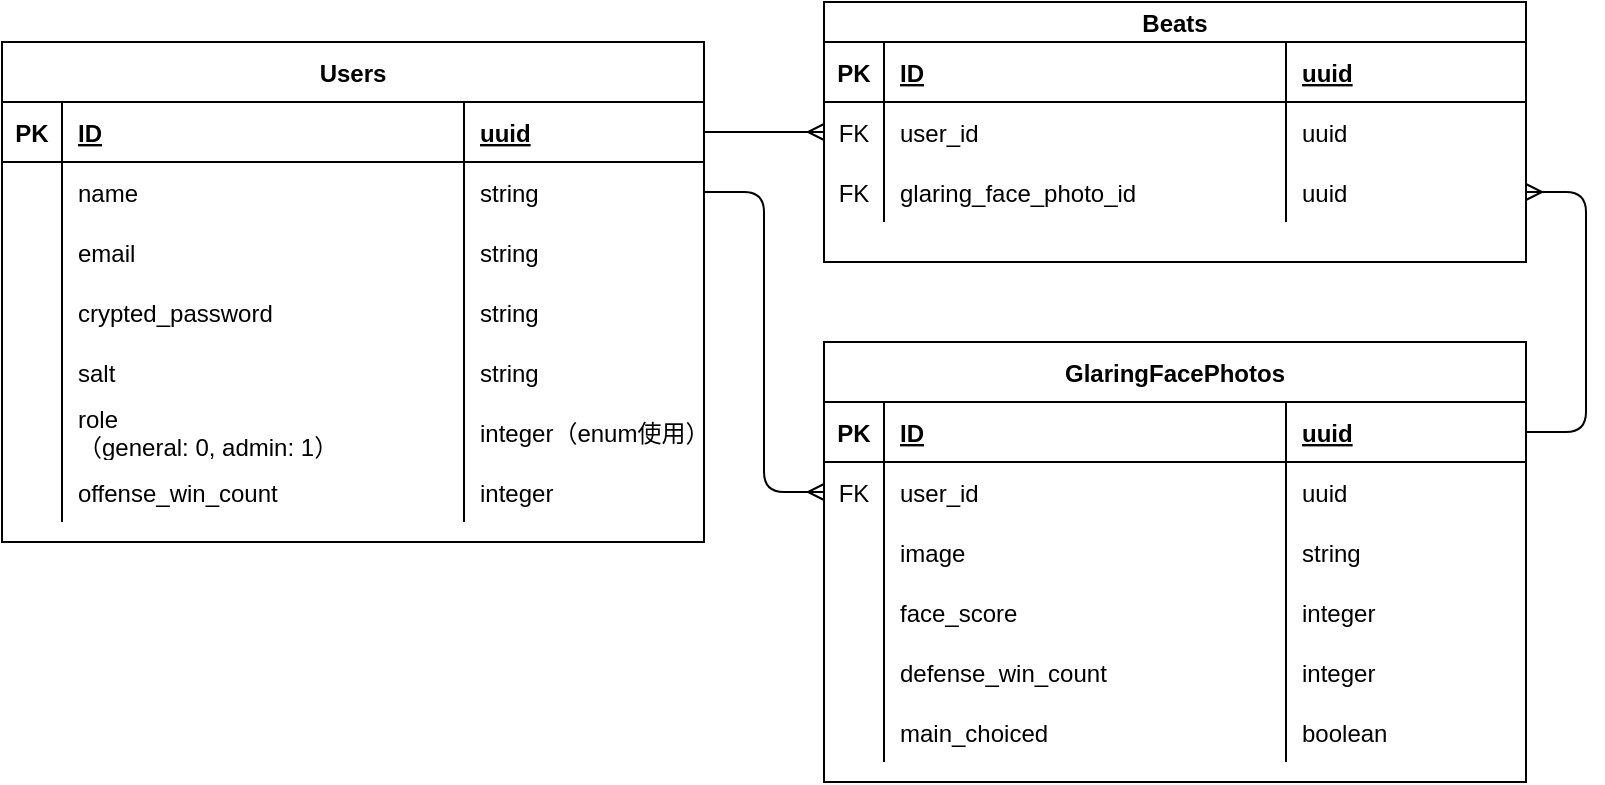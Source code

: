 <mxfile version="17.0.0" type="github" pages="2">
  <diagram id="f3z8LUxS0F5tv5ox8nNE" name="Page-1">
    <mxGraphModel dx="946" dy="589" grid="1" gridSize="10" guides="1" tooltips="1" connect="1" arrows="1" fold="1" page="1" pageScale="1" pageWidth="827" pageHeight="1169" math="0" shadow="0">
      <root>
        <mxCell id="0" />
        <mxCell id="1" parent="0" />
        <mxCell id="pnxO0p76b-OSnM60FBbu-100" value="Users" style="shape=table;startSize=30;container=1;collapsible=1;childLayout=tableLayout;fixedRows=1;rowLines=0;fontStyle=1;align=center;resizeLast=1;" vertex="1" parent="1">
          <mxGeometry x="20" y="100" width="351" height="250" as="geometry" />
        </mxCell>
        <mxCell id="pnxO0p76b-OSnM60FBbu-101" value="" style="shape=partialRectangle;collapsible=0;dropTarget=0;pointerEvents=0;fillColor=none;top=0;left=0;bottom=1;right=0;points=[[0,0.5],[1,0.5]];portConstraint=eastwest;" vertex="1" parent="pnxO0p76b-OSnM60FBbu-100">
          <mxGeometry y="30" width="351" height="30" as="geometry" />
        </mxCell>
        <mxCell id="pnxO0p76b-OSnM60FBbu-102" value="PK" style="shape=partialRectangle;connectable=0;fillColor=none;top=0;left=0;bottom=0;right=0;fontStyle=1;overflow=hidden;" vertex="1" parent="pnxO0p76b-OSnM60FBbu-101">
          <mxGeometry width="30" height="30" as="geometry">
            <mxRectangle width="30" height="30" as="alternateBounds" />
          </mxGeometry>
        </mxCell>
        <mxCell id="pnxO0p76b-OSnM60FBbu-103" value="ID" style="shape=partialRectangle;connectable=0;fillColor=none;top=0;left=0;bottom=0;right=0;align=left;spacingLeft=6;fontStyle=5;overflow=hidden;" vertex="1" parent="pnxO0p76b-OSnM60FBbu-101">
          <mxGeometry x="30" width="201.0" height="30" as="geometry">
            <mxRectangle width="201.0" height="30" as="alternateBounds" />
          </mxGeometry>
        </mxCell>
        <mxCell id="pnxO0p76b-OSnM60FBbu-104" value="uuid" style="shape=partialRectangle;connectable=0;fillColor=none;top=0;left=0;bottom=0;right=0;align=left;spacingLeft=6;fontStyle=5;overflow=hidden;" vertex="1" parent="pnxO0p76b-OSnM60FBbu-101">
          <mxGeometry x="231.0" width="120.0" height="30" as="geometry">
            <mxRectangle width="120.0" height="30" as="alternateBounds" />
          </mxGeometry>
        </mxCell>
        <mxCell id="pnxO0p76b-OSnM60FBbu-105" value="" style="shape=partialRectangle;collapsible=0;dropTarget=0;pointerEvents=0;fillColor=none;top=0;left=0;bottom=0;right=0;points=[[0,0.5],[1,0.5]];portConstraint=eastwest;" vertex="1" parent="pnxO0p76b-OSnM60FBbu-100">
          <mxGeometry y="60" width="351" height="30" as="geometry" />
        </mxCell>
        <mxCell id="pnxO0p76b-OSnM60FBbu-106" value="" style="shape=partialRectangle;connectable=0;fillColor=none;top=0;left=0;bottom=0;right=0;editable=1;overflow=hidden;" vertex="1" parent="pnxO0p76b-OSnM60FBbu-105">
          <mxGeometry width="30" height="30" as="geometry">
            <mxRectangle width="30" height="30" as="alternateBounds" />
          </mxGeometry>
        </mxCell>
        <mxCell id="pnxO0p76b-OSnM60FBbu-107" value="name" style="shape=partialRectangle;connectable=0;fillColor=none;top=0;left=0;bottom=0;right=0;align=left;spacingLeft=6;overflow=hidden;" vertex="1" parent="pnxO0p76b-OSnM60FBbu-105">
          <mxGeometry x="30" width="201.0" height="30" as="geometry">
            <mxRectangle width="201.0" height="30" as="alternateBounds" />
          </mxGeometry>
        </mxCell>
        <mxCell id="pnxO0p76b-OSnM60FBbu-108" value="string" style="shape=partialRectangle;connectable=0;fillColor=none;top=0;left=0;bottom=0;right=0;align=left;spacingLeft=6;overflow=hidden;" vertex="1" parent="pnxO0p76b-OSnM60FBbu-105">
          <mxGeometry x="231.0" width="120.0" height="30" as="geometry">
            <mxRectangle width="120.0" height="30" as="alternateBounds" />
          </mxGeometry>
        </mxCell>
        <mxCell id="pnxO0p76b-OSnM60FBbu-109" style="shape=partialRectangle;collapsible=0;dropTarget=0;pointerEvents=0;fillColor=none;top=0;left=0;bottom=0;right=0;points=[[0,0.5],[1,0.5]];portConstraint=eastwest;" vertex="1" parent="pnxO0p76b-OSnM60FBbu-100">
          <mxGeometry y="90" width="351" height="30" as="geometry" />
        </mxCell>
        <mxCell id="pnxO0p76b-OSnM60FBbu-110" style="shape=partialRectangle;connectable=0;fillColor=none;top=0;left=0;bottom=0;right=0;editable=1;overflow=hidden;" vertex="1" parent="pnxO0p76b-OSnM60FBbu-109">
          <mxGeometry width="30" height="30" as="geometry">
            <mxRectangle width="30" height="30" as="alternateBounds" />
          </mxGeometry>
        </mxCell>
        <mxCell id="pnxO0p76b-OSnM60FBbu-111" value="email" style="shape=partialRectangle;connectable=0;fillColor=none;top=0;left=0;bottom=0;right=0;align=left;spacingLeft=6;overflow=hidden;" vertex="1" parent="pnxO0p76b-OSnM60FBbu-109">
          <mxGeometry x="30" width="201.0" height="30" as="geometry">
            <mxRectangle width="201.0" height="30" as="alternateBounds" />
          </mxGeometry>
        </mxCell>
        <mxCell id="pnxO0p76b-OSnM60FBbu-112" value="string" style="shape=partialRectangle;connectable=0;fillColor=none;top=0;left=0;bottom=0;right=0;align=left;spacingLeft=6;overflow=hidden;" vertex="1" parent="pnxO0p76b-OSnM60FBbu-109">
          <mxGeometry x="231.0" width="120.0" height="30" as="geometry">
            <mxRectangle width="120.0" height="30" as="alternateBounds" />
          </mxGeometry>
        </mxCell>
        <mxCell id="pnxO0p76b-OSnM60FBbu-113" style="shape=partialRectangle;collapsible=0;dropTarget=0;pointerEvents=0;fillColor=none;top=0;left=0;bottom=0;right=0;points=[[0,0.5],[1,0.5]];portConstraint=eastwest;" vertex="1" parent="pnxO0p76b-OSnM60FBbu-100">
          <mxGeometry y="120" width="351" height="30" as="geometry" />
        </mxCell>
        <mxCell id="pnxO0p76b-OSnM60FBbu-114" style="shape=partialRectangle;connectable=0;fillColor=none;top=0;left=0;bottom=0;right=0;editable=1;overflow=hidden;" vertex="1" parent="pnxO0p76b-OSnM60FBbu-113">
          <mxGeometry width="30" height="30" as="geometry">
            <mxRectangle width="30" height="30" as="alternateBounds" />
          </mxGeometry>
        </mxCell>
        <mxCell id="pnxO0p76b-OSnM60FBbu-115" value="crypted_password" style="shape=partialRectangle;connectable=0;fillColor=none;top=0;left=0;bottom=0;right=0;align=left;spacingLeft=6;overflow=hidden;" vertex="1" parent="pnxO0p76b-OSnM60FBbu-113">
          <mxGeometry x="30" width="201.0" height="30" as="geometry">
            <mxRectangle width="201.0" height="30" as="alternateBounds" />
          </mxGeometry>
        </mxCell>
        <mxCell id="pnxO0p76b-OSnM60FBbu-116" value="string" style="shape=partialRectangle;connectable=0;fillColor=none;top=0;left=0;bottom=0;right=0;align=left;spacingLeft=6;overflow=hidden;" vertex="1" parent="pnxO0p76b-OSnM60FBbu-113">
          <mxGeometry x="231.0" width="120.0" height="30" as="geometry">
            <mxRectangle width="120.0" height="30" as="alternateBounds" />
          </mxGeometry>
        </mxCell>
        <mxCell id="pnxO0p76b-OSnM60FBbu-117" style="shape=partialRectangle;collapsible=0;dropTarget=0;pointerEvents=0;fillColor=none;top=0;left=0;bottom=0;right=0;points=[[0,0.5],[1,0.5]];portConstraint=eastwest;" vertex="1" parent="pnxO0p76b-OSnM60FBbu-100">
          <mxGeometry y="150" width="351" height="30" as="geometry" />
        </mxCell>
        <mxCell id="pnxO0p76b-OSnM60FBbu-118" style="shape=partialRectangle;connectable=0;fillColor=none;top=0;left=0;bottom=0;right=0;editable=1;overflow=hidden;" vertex="1" parent="pnxO0p76b-OSnM60FBbu-117">
          <mxGeometry width="30" height="30" as="geometry">
            <mxRectangle width="30" height="30" as="alternateBounds" />
          </mxGeometry>
        </mxCell>
        <mxCell id="pnxO0p76b-OSnM60FBbu-119" value="salt" style="shape=partialRectangle;connectable=0;fillColor=none;top=0;left=0;bottom=0;right=0;align=left;spacingLeft=6;overflow=hidden;" vertex="1" parent="pnxO0p76b-OSnM60FBbu-117">
          <mxGeometry x="30" width="201.0" height="30" as="geometry">
            <mxRectangle width="201.0" height="30" as="alternateBounds" />
          </mxGeometry>
        </mxCell>
        <mxCell id="pnxO0p76b-OSnM60FBbu-120" value="string" style="shape=partialRectangle;connectable=0;fillColor=none;top=0;left=0;bottom=0;right=0;align=left;spacingLeft=6;overflow=hidden;" vertex="1" parent="pnxO0p76b-OSnM60FBbu-117">
          <mxGeometry x="231.0" width="120.0" height="30" as="geometry">
            <mxRectangle width="120.0" height="30" as="alternateBounds" />
          </mxGeometry>
        </mxCell>
        <mxCell id="pnxO0p76b-OSnM60FBbu-137" style="shape=partialRectangle;collapsible=0;dropTarget=0;pointerEvents=0;fillColor=none;top=0;left=0;bottom=0;right=0;points=[[0,0.5],[1,0.5]];portConstraint=eastwest;" vertex="1" parent="pnxO0p76b-OSnM60FBbu-100">
          <mxGeometry y="180" width="351" height="30" as="geometry" />
        </mxCell>
        <mxCell id="pnxO0p76b-OSnM60FBbu-138" style="shape=partialRectangle;connectable=0;fillColor=none;top=0;left=0;bottom=0;right=0;editable=1;overflow=hidden;" vertex="1" parent="pnxO0p76b-OSnM60FBbu-137">
          <mxGeometry width="30" height="30" as="geometry">
            <mxRectangle width="30" height="30" as="alternateBounds" />
          </mxGeometry>
        </mxCell>
        <mxCell id="pnxO0p76b-OSnM60FBbu-139" value="role&#xa;（general: 0, admin: 1）" style="shape=partialRectangle;connectable=0;fillColor=none;top=0;left=0;bottom=0;right=0;align=left;spacingLeft=6;overflow=hidden;" vertex="1" parent="pnxO0p76b-OSnM60FBbu-137">
          <mxGeometry x="30" width="201.0" height="30" as="geometry">
            <mxRectangle width="201.0" height="30" as="alternateBounds" />
          </mxGeometry>
        </mxCell>
        <mxCell id="pnxO0p76b-OSnM60FBbu-140" value="integer（enum使用）" style="shape=partialRectangle;connectable=0;fillColor=none;top=0;left=0;bottom=0;right=0;align=left;spacingLeft=6;overflow=hidden;" vertex="1" parent="pnxO0p76b-OSnM60FBbu-137">
          <mxGeometry x="231.0" width="120.0" height="30" as="geometry">
            <mxRectangle width="120.0" height="30" as="alternateBounds" />
          </mxGeometry>
        </mxCell>
        <mxCell id="pnxO0p76b-OSnM60FBbu-206" style="shape=partialRectangle;collapsible=0;dropTarget=0;pointerEvents=0;fillColor=none;top=0;left=0;bottom=0;right=0;points=[[0,0.5],[1,0.5]];portConstraint=eastwest;" vertex="1" parent="pnxO0p76b-OSnM60FBbu-100">
          <mxGeometry y="210" width="351" height="30" as="geometry" />
        </mxCell>
        <mxCell id="pnxO0p76b-OSnM60FBbu-207" style="shape=partialRectangle;connectable=0;fillColor=none;top=0;left=0;bottom=0;right=0;editable=1;overflow=hidden;" vertex="1" parent="pnxO0p76b-OSnM60FBbu-206">
          <mxGeometry width="30" height="30" as="geometry">
            <mxRectangle width="30" height="30" as="alternateBounds" />
          </mxGeometry>
        </mxCell>
        <mxCell id="pnxO0p76b-OSnM60FBbu-208" value="offense_win_count" style="shape=partialRectangle;connectable=0;fillColor=none;top=0;left=0;bottom=0;right=0;align=left;spacingLeft=6;overflow=hidden;" vertex="1" parent="pnxO0p76b-OSnM60FBbu-206">
          <mxGeometry x="30" width="201.0" height="30" as="geometry">
            <mxRectangle width="201.0" height="30" as="alternateBounds" />
          </mxGeometry>
        </mxCell>
        <mxCell id="pnxO0p76b-OSnM60FBbu-209" value="integer" style="shape=partialRectangle;connectable=0;fillColor=none;top=0;left=0;bottom=0;right=0;align=left;spacingLeft=6;overflow=hidden;" vertex="1" parent="pnxO0p76b-OSnM60FBbu-206">
          <mxGeometry x="231.0" width="120.0" height="30" as="geometry">
            <mxRectangle width="120.0" height="30" as="alternateBounds" />
          </mxGeometry>
        </mxCell>
        <mxCell id="pnxO0p76b-OSnM60FBbu-153" value="GlaringFacePhotos" style="shape=table;startSize=30;container=1;collapsible=1;childLayout=tableLayout;fixedRows=1;rowLines=0;fontStyle=1;align=center;resizeLast=1;" vertex="1" parent="1">
          <mxGeometry x="431" y="250" width="351" height="220" as="geometry" />
        </mxCell>
        <mxCell id="pnxO0p76b-OSnM60FBbu-154" value="" style="shape=partialRectangle;collapsible=0;dropTarget=0;pointerEvents=0;fillColor=none;top=0;left=0;bottom=1;right=0;points=[[0,0.5],[1,0.5]];portConstraint=eastwest;" vertex="1" parent="pnxO0p76b-OSnM60FBbu-153">
          <mxGeometry y="30" width="351" height="30" as="geometry" />
        </mxCell>
        <mxCell id="pnxO0p76b-OSnM60FBbu-155" value="PK" style="shape=partialRectangle;connectable=0;fillColor=none;top=0;left=0;bottom=0;right=0;fontStyle=1;overflow=hidden;" vertex="1" parent="pnxO0p76b-OSnM60FBbu-154">
          <mxGeometry width="30" height="30" as="geometry">
            <mxRectangle width="30" height="30" as="alternateBounds" />
          </mxGeometry>
        </mxCell>
        <mxCell id="pnxO0p76b-OSnM60FBbu-156" value="ID" style="shape=partialRectangle;connectable=0;fillColor=none;top=0;left=0;bottom=0;right=0;align=left;spacingLeft=6;fontStyle=5;overflow=hidden;" vertex="1" parent="pnxO0p76b-OSnM60FBbu-154">
          <mxGeometry x="30" width="201" height="30" as="geometry">
            <mxRectangle width="201" height="30" as="alternateBounds" />
          </mxGeometry>
        </mxCell>
        <mxCell id="pnxO0p76b-OSnM60FBbu-157" value="uuid" style="shape=partialRectangle;connectable=0;fillColor=none;top=0;left=0;bottom=0;right=0;align=left;spacingLeft=6;fontStyle=5;overflow=hidden;" vertex="1" parent="pnxO0p76b-OSnM60FBbu-154">
          <mxGeometry x="231" width="120" height="30" as="geometry">
            <mxRectangle width="120" height="30" as="alternateBounds" />
          </mxGeometry>
        </mxCell>
        <mxCell id="pnxO0p76b-OSnM60FBbu-158" style="shape=partialRectangle;collapsible=0;dropTarget=0;pointerEvents=0;fillColor=none;top=0;left=0;bottom=0;right=0;points=[[0,0.5],[1,0.5]];portConstraint=eastwest;" vertex="1" parent="pnxO0p76b-OSnM60FBbu-153">
          <mxGeometry y="60" width="351" height="30" as="geometry" />
        </mxCell>
        <mxCell id="pnxO0p76b-OSnM60FBbu-159" value="FK" style="shape=partialRectangle;connectable=0;fillColor=none;top=0;left=0;bottom=0;right=0;editable=1;overflow=hidden;" vertex="1" parent="pnxO0p76b-OSnM60FBbu-158">
          <mxGeometry width="30" height="30" as="geometry">
            <mxRectangle width="30" height="30" as="alternateBounds" />
          </mxGeometry>
        </mxCell>
        <mxCell id="pnxO0p76b-OSnM60FBbu-160" value="user_id" style="shape=partialRectangle;connectable=0;fillColor=none;top=0;left=0;bottom=0;right=0;align=left;spacingLeft=6;overflow=hidden;" vertex="1" parent="pnxO0p76b-OSnM60FBbu-158">
          <mxGeometry x="30" width="201" height="30" as="geometry">
            <mxRectangle width="201" height="30" as="alternateBounds" />
          </mxGeometry>
        </mxCell>
        <mxCell id="pnxO0p76b-OSnM60FBbu-161" value="uuid" style="shape=partialRectangle;connectable=0;fillColor=none;top=0;left=0;bottom=0;right=0;align=left;spacingLeft=6;overflow=hidden;" vertex="1" parent="pnxO0p76b-OSnM60FBbu-158">
          <mxGeometry x="231" width="120" height="30" as="geometry">
            <mxRectangle width="120" height="30" as="alternateBounds" />
          </mxGeometry>
        </mxCell>
        <mxCell id="pnxO0p76b-OSnM60FBbu-162" value="" style="shape=partialRectangle;collapsible=0;dropTarget=0;pointerEvents=0;fillColor=none;top=0;left=0;bottom=0;right=0;points=[[0,0.5],[1,0.5]];portConstraint=eastwest;" vertex="1" parent="pnxO0p76b-OSnM60FBbu-153">
          <mxGeometry y="90" width="351" height="30" as="geometry" />
        </mxCell>
        <mxCell id="pnxO0p76b-OSnM60FBbu-163" value="" style="shape=partialRectangle;connectable=0;fillColor=none;top=0;left=0;bottom=0;right=0;editable=1;overflow=hidden;" vertex="1" parent="pnxO0p76b-OSnM60FBbu-162">
          <mxGeometry width="30" height="30" as="geometry">
            <mxRectangle width="30" height="30" as="alternateBounds" />
          </mxGeometry>
        </mxCell>
        <mxCell id="pnxO0p76b-OSnM60FBbu-164" value="image" style="shape=partialRectangle;connectable=0;fillColor=none;top=0;left=0;bottom=0;right=0;align=left;spacingLeft=6;overflow=hidden;" vertex="1" parent="pnxO0p76b-OSnM60FBbu-162">
          <mxGeometry x="30" width="201" height="30" as="geometry">
            <mxRectangle width="201" height="30" as="alternateBounds" />
          </mxGeometry>
        </mxCell>
        <mxCell id="pnxO0p76b-OSnM60FBbu-165" value="string" style="shape=partialRectangle;connectable=0;fillColor=none;top=0;left=0;bottom=0;right=0;align=left;spacingLeft=6;overflow=hidden;" vertex="1" parent="pnxO0p76b-OSnM60FBbu-162">
          <mxGeometry x="231" width="120" height="30" as="geometry">
            <mxRectangle width="120" height="30" as="alternateBounds" />
          </mxGeometry>
        </mxCell>
        <mxCell id="pnxO0p76b-OSnM60FBbu-170" value="" style="shape=partialRectangle;collapsible=0;dropTarget=0;pointerEvents=0;fillColor=none;top=0;left=0;bottom=0;right=0;points=[[0,0.5],[1,0.5]];portConstraint=eastwest;" vertex="1" parent="pnxO0p76b-OSnM60FBbu-153">
          <mxGeometry y="120" width="351" height="30" as="geometry" />
        </mxCell>
        <mxCell id="pnxO0p76b-OSnM60FBbu-171" value="" style="shape=partialRectangle;connectable=0;fillColor=none;top=0;left=0;bottom=0;right=0;editable=1;overflow=hidden;" vertex="1" parent="pnxO0p76b-OSnM60FBbu-170">
          <mxGeometry width="30" height="30" as="geometry">
            <mxRectangle width="30" height="30" as="alternateBounds" />
          </mxGeometry>
        </mxCell>
        <mxCell id="pnxO0p76b-OSnM60FBbu-172" value="face_score" style="shape=partialRectangle;connectable=0;fillColor=none;top=0;left=0;bottom=0;right=0;align=left;spacingLeft=6;overflow=hidden;" vertex="1" parent="pnxO0p76b-OSnM60FBbu-170">
          <mxGeometry x="30" width="201" height="30" as="geometry">
            <mxRectangle width="201" height="30" as="alternateBounds" />
          </mxGeometry>
        </mxCell>
        <mxCell id="pnxO0p76b-OSnM60FBbu-173" value="integer" style="shape=partialRectangle;connectable=0;fillColor=none;top=0;left=0;bottom=0;right=0;align=left;spacingLeft=6;overflow=hidden;" vertex="1" parent="pnxO0p76b-OSnM60FBbu-170">
          <mxGeometry x="231" width="120" height="30" as="geometry">
            <mxRectangle width="120" height="30" as="alternateBounds" />
          </mxGeometry>
        </mxCell>
        <mxCell id="pnxO0p76b-OSnM60FBbu-182" style="shape=partialRectangle;collapsible=0;dropTarget=0;pointerEvents=0;fillColor=none;top=0;left=0;bottom=0;right=0;points=[[0,0.5],[1,0.5]];portConstraint=eastwest;" vertex="1" parent="pnxO0p76b-OSnM60FBbu-153">
          <mxGeometry y="150" width="351" height="30" as="geometry" />
        </mxCell>
        <mxCell id="pnxO0p76b-OSnM60FBbu-183" style="shape=partialRectangle;connectable=0;fillColor=none;top=0;left=0;bottom=0;right=0;editable=1;overflow=hidden;" vertex="1" parent="pnxO0p76b-OSnM60FBbu-182">
          <mxGeometry width="30" height="30" as="geometry">
            <mxRectangle width="30" height="30" as="alternateBounds" />
          </mxGeometry>
        </mxCell>
        <mxCell id="pnxO0p76b-OSnM60FBbu-184" value="defense_win_count" style="shape=partialRectangle;connectable=0;fillColor=none;top=0;left=0;bottom=0;right=0;align=left;spacingLeft=6;overflow=hidden;" vertex="1" parent="pnxO0p76b-OSnM60FBbu-182">
          <mxGeometry x="30" width="201" height="30" as="geometry">
            <mxRectangle width="201" height="30" as="alternateBounds" />
          </mxGeometry>
        </mxCell>
        <mxCell id="pnxO0p76b-OSnM60FBbu-185" value="integer" style="shape=partialRectangle;connectable=0;fillColor=none;top=0;left=0;bottom=0;right=0;align=left;spacingLeft=6;overflow=hidden;" vertex="1" parent="pnxO0p76b-OSnM60FBbu-182">
          <mxGeometry x="231" width="120" height="30" as="geometry">
            <mxRectangle width="120" height="30" as="alternateBounds" />
          </mxGeometry>
        </mxCell>
        <mxCell id="pnxO0p76b-OSnM60FBbu-202" style="shape=partialRectangle;collapsible=0;dropTarget=0;pointerEvents=0;fillColor=none;top=0;left=0;bottom=0;right=0;points=[[0,0.5],[1,0.5]];portConstraint=eastwest;" vertex="1" parent="pnxO0p76b-OSnM60FBbu-153">
          <mxGeometry y="180" width="351" height="30" as="geometry" />
        </mxCell>
        <mxCell id="pnxO0p76b-OSnM60FBbu-203" style="shape=partialRectangle;connectable=0;fillColor=none;top=0;left=0;bottom=0;right=0;editable=1;overflow=hidden;" vertex="1" parent="pnxO0p76b-OSnM60FBbu-202">
          <mxGeometry width="30" height="30" as="geometry">
            <mxRectangle width="30" height="30" as="alternateBounds" />
          </mxGeometry>
        </mxCell>
        <mxCell id="pnxO0p76b-OSnM60FBbu-204" value="main_choiced" style="shape=partialRectangle;connectable=0;fillColor=none;top=0;left=0;bottom=0;right=0;align=left;spacingLeft=6;overflow=hidden;" vertex="1" parent="pnxO0p76b-OSnM60FBbu-202">
          <mxGeometry x="30" width="201" height="30" as="geometry">
            <mxRectangle width="201" height="30" as="alternateBounds" />
          </mxGeometry>
        </mxCell>
        <mxCell id="pnxO0p76b-OSnM60FBbu-205" value="boolean" style="shape=partialRectangle;connectable=0;fillColor=none;top=0;left=0;bottom=0;right=0;align=left;spacingLeft=6;overflow=hidden;" vertex="1" parent="pnxO0p76b-OSnM60FBbu-202">
          <mxGeometry x="231" width="120" height="30" as="geometry">
            <mxRectangle width="120" height="30" as="alternateBounds" />
          </mxGeometry>
        </mxCell>
        <mxCell id="pnxO0p76b-OSnM60FBbu-186" value="Beats" style="shape=table;startSize=20;container=1;collapsible=1;childLayout=tableLayout;fixedRows=1;rowLines=0;fontStyle=1;align=center;resizeLast=1;" vertex="1" parent="1">
          <mxGeometry x="431" y="80" width="351" height="130" as="geometry" />
        </mxCell>
        <mxCell id="pnxO0p76b-OSnM60FBbu-187" value="" style="shape=partialRectangle;collapsible=0;dropTarget=0;pointerEvents=0;fillColor=none;top=0;left=0;bottom=1;right=0;points=[[0,0.5],[1,0.5]];portConstraint=eastwest;" vertex="1" parent="pnxO0p76b-OSnM60FBbu-186">
          <mxGeometry y="20" width="351" height="30" as="geometry" />
        </mxCell>
        <mxCell id="pnxO0p76b-OSnM60FBbu-188" value="PK" style="shape=partialRectangle;connectable=0;fillColor=none;top=0;left=0;bottom=0;right=0;fontStyle=1;overflow=hidden;" vertex="1" parent="pnxO0p76b-OSnM60FBbu-187">
          <mxGeometry width="30" height="30" as="geometry">
            <mxRectangle width="30" height="30" as="alternateBounds" />
          </mxGeometry>
        </mxCell>
        <mxCell id="pnxO0p76b-OSnM60FBbu-189" value="ID" style="shape=partialRectangle;connectable=0;fillColor=none;top=0;left=0;bottom=0;right=0;align=left;spacingLeft=6;fontStyle=5;overflow=hidden;" vertex="1" parent="pnxO0p76b-OSnM60FBbu-187">
          <mxGeometry x="30" width="201" height="30" as="geometry">
            <mxRectangle width="201" height="30" as="alternateBounds" />
          </mxGeometry>
        </mxCell>
        <mxCell id="pnxO0p76b-OSnM60FBbu-190" value="uuid" style="shape=partialRectangle;connectable=0;fillColor=none;top=0;left=0;bottom=0;right=0;align=left;spacingLeft=6;fontStyle=5;overflow=hidden;" vertex="1" parent="pnxO0p76b-OSnM60FBbu-187">
          <mxGeometry x="231" width="120" height="30" as="geometry">
            <mxRectangle width="120" height="30" as="alternateBounds" />
          </mxGeometry>
        </mxCell>
        <mxCell id="pnxO0p76b-OSnM60FBbu-191" value="" style="shape=partialRectangle;collapsible=0;dropTarget=0;pointerEvents=0;fillColor=none;top=0;left=0;bottom=0;right=0;points=[[0,0.5],[1,0.5]];portConstraint=eastwest;" vertex="1" parent="pnxO0p76b-OSnM60FBbu-186">
          <mxGeometry y="50" width="351" height="30" as="geometry" />
        </mxCell>
        <mxCell id="pnxO0p76b-OSnM60FBbu-192" value="FK" style="shape=partialRectangle;connectable=0;fillColor=none;top=0;left=0;bottom=0;right=0;editable=1;overflow=hidden;" vertex="1" parent="pnxO0p76b-OSnM60FBbu-191">
          <mxGeometry width="30" height="30" as="geometry">
            <mxRectangle width="30" height="30" as="alternateBounds" />
          </mxGeometry>
        </mxCell>
        <mxCell id="pnxO0p76b-OSnM60FBbu-193" value="user_id" style="shape=partialRectangle;connectable=0;fillColor=none;top=0;left=0;bottom=0;right=0;align=left;spacingLeft=6;overflow=hidden;" vertex="1" parent="pnxO0p76b-OSnM60FBbu-191">
          <mxGeometry x="30" width="201" height="30" as="geometry">
            <mxRectangle width="201" height="30" as="alternateBounds" />
          </mxGeometry>
        </mxCell>
        <mxCell id="pnxO0p76b-OSnM60FBbu-194" value="uuid" style="shape=partialRectangle;connectable=0;fillColor=none;top=0;left=0;bottom=0;right=0;align=left;spacingLeft=6;overflow=hidden;" vertex="1" parent="pnxO0p76b-OSnM60FBbu-191">
          <mxGeometry x="231" width="120" height="30" as="geometry">
            <mxRectangle width="120" height="30" as="alternateBounds" />
          </mxGeometry>
        </mxCell>
        <mxCell id="pnxO0p76b-OSnM60FBbu-195" value="" style="shape=partialRectangle;collapsible=0;dropTarget=0;pointerEvents=0;fillColor=none;top=0;left=0;bottom=0;right=0;points=[[0,0.5],[1,0.5]];portConstraint=eastwest;" vertex="1" parent="pnxO0p76b-OSnM60FBbu-186">
          <mxGeometry y="80" width="351" height="30" as="geometry" />
        </mxCell>
        <mxCell id="pnxO0p76b-OSnM60FBbu-196" value="FK" style="shape=partialRectangle;connectable=0;fillColor=none;top=0;left=0;bottom=0;right=0;editable=1;overflow=hidden;" vertex="1" parent="pnxO0p76b-OSnM60FBbu-195">
          <mxGeometry width="30" height="30" as="geometry">
            <mxRectangle width="30" height="30" as="alternateBounds" />
          </mxGeometry>
        </mxCell>
        <mxCell id="pnxO0p76b-OSnM60FBbu-197" value="glaring_face_photo_id" style="shape=partialRectangle;connectable=0;fillColor=none;top=0;left=0;bottom=0;right=0;align=left;spacingLeft=6;overflow=hidden;" vertex="1" parent="pnxO0p76b-OSnM60FBbu-195">
          <mxGeometry x="30" width="201" height="30" as="geometry">
            <mxRectangle width="201" height="30" as="alternateBounds" />
          </mxGeometry>
        </mxCell>
        <mxCell id="pnxO0p76b-OSnM60FBbu-198" value="uuid" style="shape=partialRectangle;connectable=0;fillColor=none;top=0;left=0;bottom=0;right=0;align=left;spacingLeft=6;overflow=hidden;" vertex="1" parent="pnxO0p76b-OSnM60FBbu-195">
          <mxGeometry x="231" width="120" height="30" as="geometry">
            <mxRectangle width="120" height="30" as="alternateBounds" />
          </mxGeometry>
        </mxCell>
        <mxCell id="pnxO0p76b-OSnM60FBbu-199" value="" style="edgeStyle=entityRelationEdgeStyle;fontSize=12;html=1;endArrow=ERmany;exitX=1;exitY=0.5;exitDx=0;exitDy=0;entryX=0;entryY=0.5;entryDx=0;entryDy=0;" edge="1" parent="1" source="pnxO0p76b-OSnM60FBbu-101" target="pnxO0p76b-OSnM60FBbu-191">
          <mxGeometry width="100" height="100" relative="1" as="geometry">
            <mxPoint x="382" y="140" as="sourcePoint" />
            <mxPoint x="482" y="40" as="targetPoint" />
          </mxGeometry>
        </mxCell>
        <mxCell id="pnxO0p76b-OSnM60FBbu-200" value="" style="edgeStyle=entityRelationEdgeStyle;fontSize=12;html=1;endArrow=ERmany;exitX=1;exitY=0.5;exitDx=0;exitDy=0;entryX=0;entryY=0.5;entryDx=0;entryDy=0;" edge="1" parent="1" source="pnxO0p76b-OSnM60FBbu-105" target="pnxO0p76b-OSnM60FBbu-158">
          <mxGeometry width="100" height="100" relative="1" as="geometry">
            <mxPoint x="381.0" y="155" as="sourcePoint" />
            <mxPoint x="441" y="155" as="targetPoint" />
          </mxGeometry>
        </mxCell>
        <mxCell id="pnxO0p76b-OSnM60FBbu-201" value="" style="edgeStyle=entityRelationEdgeStyle;fontSize=12;html=1;endArrow=ERmany;entryX=1;entryY=0.5;entryDx=0;entryDy=0;" edge="1" parent="1" source="pnxO0p76b-OSnM60FBbu-154" target="pnxO0p76b-OSnM60FBbu-195">
          <mxGeometry width="100" height="100" relative="1" as="geometry">
            <mxPoint x="401.0" y="155" as="sourcePoint" />
            <mxPoint x="461" y="335" as="targetPoint" />
          </mxGeometry>
        </mxCell>
      </root>
    </mxGraphModel>
  </diagram>
  <diagram name="Page-1のコピー" id="Jk9Huo-g__KmvcwLT2s9">
    <mxGraphModel dx="946" dy="589" grid="1" gridSize="10" guides="1" tooltips="1" connect="1" arrows="1" fold="1" page="1" pageScale="1" pageWidth="827" pageHeight="1169" math="0" shadow="0">
      <root>
        <mxCell id="IY2qTd2_Xe75jXKFmGi5-0" />
        <mxCell id="IY2qTd2_Xe75jXKFmGi5-1" parent="IY2qTd2_Xe75jXKFmGi5-0" />
        <mxCell id="IY2qTd2_Xe75jXKFmGi5-2" value="Users" style="shape=table;startSize=30;container=1;collapsible=1;childLayout=tableLayout;fixedRows=1;rowLines=0;fontStyle=1;align=center;resizeLast=1;" vertex="1" parent="IY2qTd2_Xe75jXKFmGi5-1">
          <mxGeometry x="20" y="100" width="351" height="250" as="geometry" />
        </mxCell>
        <mxCell id="IY2qTd2_Xe75jXKFmGi5-3" value="" style="shape=partialRectangle;collapsible=0;dropTarget=0;pointerEvents=0;fillColor=none;top=0;left=0;bottom=1;right=0;points=[[0,0.5],[1,0.5]];portConstraint=eastwest;" vertex="1" parent="IY2qTd2_Xe75jXKFmGi5-2">
          <mxGeometry y="30" width="351" height="30" as="geometry" />
        </mxCell>
        <mxCell id="IY2qTd2_Xe75jXKFmGi5-4" value="PK" style="shape=partialRectangle;connectable=0;fillColor=none;top=0;left=0;bottom=0;right=0;fontStyle=1;overflow=hidden;" vertex="1" parent="IY2qTd2_Xe75jXKFmGi5-3">
          <mxGeometry width="30" height="30" as="geometry">
            <mxRectangle width="30" height="30" as="alternateBounds" />
          </mxGeometry>
        </mxCell>
        <mxCell id="IY2qTd2_Xe75jXKFmGi5-5" value="ID" style="shape=partialRectangle;connectable=0;fillColor=none;top=0;left=0;bottom=0;right=0;align=left;spacingLeft=6;fontStyle=5;overflow=hidden;" vertex="1" parent="IY2qTd2_Xe75jXKFmGi5-3">
          <mxGeometry x="30" width="201.0" height="30" as="geometry">
            <mxRectangle width="201.0" height="30" as="alternateBounds" />
          </mxGeometry>
        </mxCell>
        <mxCell id="IY2qTd2_Xe75jXKFmGi5-6" value="uuid" style="shape=partialRectangle;connectable=0;fillColor=none;top=0;left=0;bottom=0;right=0;align=left;spacingLeft=6;fontStyle=5;overflow=hidden;" vertex="1" parent="IY2qTd2_Xe75jXKFmGi5-3">
          <mxGeometry x="231.0" width="120.0" height="30" as="geometry">
            <mxRectangle width="120.0" height="30" as="alternateBounds" />
          </mxGeometry>
        </mxCell>
        <mxCell id="IY2qTd2_Xe75jXKFmGi5-7" value="" style="shape=partialRectangle;collapsible=0;dropTarget=0;pointerEvents=0;fillColor=none;top=0;left=0;bottom=0;right=0;points=[[0,0.5],[1,0.5]];portConstraint=eastwest;" vertex="1" parent="IY2qTd2_Xe75jXKFmGi5-2">
          <mxGeometry y="60" width="351" height="30" as="geometry" />
        </mxCell>
        <mxCell id="IY2qTd2_Xe75jXKFmGi5-8" value="" style="shape=partialRectangle;connectable=0;fillColor=none;top=0;left=0;bottom=0;right=0;editable=1;overflow=hidden;" vertex="1" parent="IY2qTd2_Xe75jXKFmGi5-7">
          <mxGeometry width="30" height="30" as="geometry">
            <mxRectangle width="30" height="30" as="alternateBounds" />
          </mxGeometry>
        </mxCell>
        <mxCell id="IY2qTd2_Xe75jXKFmGi5-9" value="name" style="shape=partialRectangle;connectable=0;fillColor=none;top=0;left=0;bottom=0;right=0;align=left;spacingLeft=6;overflow=hidden;" vertex="1" parent="IY2qTd2_Xe75jXKFmGi5-7">
          <mxGeometry x="30" width="201.0" height="30" as="geometry">
            <mxRectangle width="201.0" height="30" as="alternateBounds" />
          </mxGeometry>
        </mxCell>
        <mxCell id="IY2qTd2_Xe75jXKFmGi5-10" value="string" style="shape=partialRectangle;connectable=0;fillColor=none;top=0;left=0;bottom=0;right=0;align=left;spacingLeft=6;overflow=hidden;" vertex="1" parent="IY2qTd2_Xe75jXKFmGi5-7">
          <mxGeometry x="231.0" width="120.0" height="30" as="geometry">
            <mxRectangle width="120.0" height="30" as="alternateBounds" />
          </mxGeometry>
        </mxCell>
        <mxCell id="IY2qTd2_Xe75jXKFmGi5-11" style="shape=partialRectangle;collapsible=0;dropTarget=0;pointerEvents=0;fillColor=none;top=0;left=0;bottom=0;right=0;points=[[0,0.5],[1,0.5]];portConstraint=eastwest;" vertex="1" parent="IY2qTd2_Xe75jXKFmGi5-2">
          <mxGeometry y="90" width="351" height="30" as="geometry" />
        </mxCell>
        <mxCell id="IY2qTd2_Xe75jXKFmGi5-12" style="shape=partialRectangle;connectable=0;fillColor=none;top=0;left=0;bottom=0;right=0;editable=1;overflow=hidden;" vertex="1" parent="IY2qTd2_Xe75jXKFmGi5-11">
          <mxGeometry width="30" height="30" as="geometry">
            <mxRectangle width="30" height="30" as="alternateBounds" />
          </mxGeometry>
        </mxCell>
        <mxCell id="IY2qTd2_Xe75jXKFmGi5-13" value="email" style="shape=partialRectangle;connectable=0;fillColor=none;top=0;left=0;bottom=0;right=0;align=left;spacingLeft=6;overflow=hidden;" vertex="1" parent="IY2qTd2_Xe75jXKFmGi5-11">
          <mxGeometry x="30" width="201.0" height="30" as="geometry">
            <mxRectangle width="201.0" height="30" as="alternateBounds" />
          </mxGeometry>
        </mxCell>
        <mxCell id="IY2qTd2_Xe75jXKFmGi5-14" value="string" style="shape=partialRectangle;connectable=0;fillColor=none;top=0;left=0;bottom=0;right=0;align=left;spacingLeft=6;overflow=hidden;" vertex="1" parent="IY2qTd2_Xe75jXKFmGi5-11">
          <mxGeometry x="231.0" width="120.0" height="30" as="geometry">
            <mxRectangle width="120.0" height="30" as="alternateBounds" />
          </mxGeometry>
        </mxCell>
        <mxCell id="IY2qTd2_Xe75jXKFmGi5-15" style="shape=partialRectangle;collapsible=0;dropTarget=0;pointerEvents=0;fillColor=none;top=0;left=0;bottom=0;right=0;points=[[0,0.5],[1,0.5]];portConstraint=eastwest;" vertex="1" parent="IY2qTd2_Xe75jXKFmGi5-2">
          <mxGeometry y="120" width="351" height="30" as="geometry" />
        </mxCell>
        <mxCell id="IY2qTd2_Xe75jXKFmGi5-16" style="shape=partialRectangle;connectable=0;fillColor=none;top=0;left=0;bottom=0;right=0;editable=1;overflow=hidden;" vertex="1" parent="IY2qTd2_Xe75jXKFmGi5-15">
          <mxGeometry width="30" height="30" as="geometry">
            <mxRectangle width="30" height="30" as="alternateBounds" />
          </mxGeometry>
        </mxCell>
        <mxCell id="IY2qTd2_Xe75jXKFmGi5-17" value="crypted_password" style="shape=partialRectangle;connectable=0;fillColor=none;top=0;left=0;bottom=0;right=0;align=left;spacingLeft=6;overflow=hidden;" vertex="1" parent="IY2qTd2_Xe75jXKFmGi5-15">
          <mxGeometry x="30" width="201.0" height="30" as="geometry">
            <mxRectangle width="201.0" height="30" as="alternateBounds" />
          </mxGeometry>
        </mxCell>
        <mxCell id="IY2qTd2_Xe75jXKFmGi5-18" value="string" style="shape=partialRectangle;connectable=0;fillColor=none;top=0;left=0;bottom=0;right=0;align=left;spacingLeft=6;overflow=hidden;" vertex="1" parent="IY2qTd2_Xe75jXKFmGi5-15">
          <mxGeometry x="231.0" width="120.0" height="30" as="geometry">
            <mxRectangle width="120.0" height="30" as="alternateBounds" />
          </mxGeometry>
        </mxCell>
        <mxCell id="IY2qTd2_Xe75jXKFmGi5-19" style="shape=partialRectangle;collapsible=0;dropTarget=0;pointerEvents=0;fillColor=none;top=0;left=0;bottom=0;right=0;points=[[0,0.5],[1,0.5]];portConstraint=eastwest;" vertex="1" parent="IY2qTd2_Xe75jXKFmGi5-2">
          <mxGeometry y="150" width="351" height="30" as="geometry" />
        </mxCell>
        <mxCell id="IY2qTd2_Xe75jXKFmGi5-20" style="shape=partialRectangle;connectable=0;fillColor=none;top=0;left=0;bottom=0;right=0;editable=1;overflow=hidden;" vertex="1" parent="IY2qTd2_Xe75jXKFmGi5-19">
          <mxGeometry width="30" height="30" as="geometry">
            <mxRectangle width="30" height="30" as="alternateBounds" />
          </mxGeometry>
        </mxCell>
        <mxCell id="IY2qTd2_Xe75jXKFmGi5-21" value="salt" style="shape=partialRectangle;connectable=0;fillColor=none;top=0;left=0;bottom=0;right=0;align=left;spacingLeft=6;overflow=hidden;" vertex="1" parent="IY2qTd2_Xe75jXKFmGi5-19">
          <mxGeometry x="30" width="201.0" height="30" as="geometry">
            <mxRectangle width="201.0" height="30" as="alternateBounds" />
          </mxGeometry>
        </mxCell>
        <mxCell id="IY2qTd2_Xe75jXKFmGi5-22" value="string" style="shape=partialRectangle;connectable=0;fillColor=none;top=0;left=0;bottom=0;right=0;align=left;spacingLeft=6;overflow=hidden;" vertex="1" parent="IY2qTd2_Xe75jXKFmGi5-19">
          <mxGeometry x="231.0" width="120.0" height="30" as="geometry">
            <mxRectangle width="120.0" height="30" as="alternateBounds" />
          </mxGeometry>
        </mxCell>
        <mxCell id="IY2qTd2_Xe75jXKFmGi5-23" style="shape=partialRectangle;collapsible=0;dropTarget=0;pointerEvents=0;fillColor=none;top=0;left=0;bottom=0;right=0;points=[[0,0.5],[1,0.5]];portConstraint=eastwest;" vertex="1" parent="IY2qTd2_Xe75jXKFmGi5-2">
          <mxGeometry y="180" width="351" height="30" as="geometry" />
        </mxCell>
        <mxCell id="IY2qTd2_Xe75jXKFmGi5-24" style="shape=partialRectangle;connectable=0;fillColor=none;top=0;left=0;bottom=0;right=0;editable=1;overflow=hidden;" vertex="1" parent="IY2qTd2_Xe75jXKFmGi5-23">
          <mxGeometry width="30" height="30" as="geometry">
            <mxRectangle width="30" height="30" as="alternateBounds" />
          </mxGeometry>
        </mxCell>
        <mxCell id="IY2qTd2_Xe75jXKFmGi5-25" value="role（general: 0, admin: 1）" style="shape=partialRectangle;connectable=0;fillColor=none;top=0;left=0;bottom=0;right=0;align=left;spacingLeft=6;overflow=hidden;" vertex="1" parent="IY2qTd2_Xe75jXKFmGi5-23">
          <mxGeometry x="30" width="201.0" height="30" as="geometry">
            <mxRectangle width="201.0" height="30" as="alternateBounds" />
          </mxGeometry>
        </mxCell>
        <mxCell id="IY2qTd2_Xe75jXKFmGi5-26" value="integer（enum使用）" style="shape=partialRectangle;connectable=0;fillColor=none;top=0;left=0;bottom=0;right=0;align=left;spacingLeft=6;overflow=hidden;" vertex="1" parent="IY2qTd2_Xe75jXKFmGi5-23">
          <mxGeometry x="231.0" width="120.0" height="30" as="geometry">
            <mxRectangle width="120.0" height="30" as="alternateBounds" />
          </mxGeometry>
        </mxCell>
        <mxCell id="IY2qTd2_Xe75jXKFmGi5-27" style="shape=partialRectangle;collapsible=0;dropTarget=0;pointerEvents=0;fillColor=none;top=0;left=0;bottom=0;right=0;points=[[0,0.5],[1,0.5]];portConstraint=eastwest;" vertex="1" parent="IY2qTd2_Xe75jXKFmGi5-2">
          <mxGeometry y="210" width="351" height="30" as="geometry" />
        </mxCell>
        <mxCell id="IY2qTd2_Xe75jXKFmGi5-28" style="shape=partialRectangle;connectable=0;fillColor=none;top=0;left=0;bottom=0;right=0;editable=1;overflow=hidden;" vertex="1" parent="IY2qTd2_Xe75jXKFmGi5-27">
          <mxGeometry width="30" height="30" as="geometry">
            <mxRectangle width="30" height="30" as="alternateBounds" />
          </mxGeometry>
        </mxCell>
        <mxCell id="IY2qTd2_Xe75jXKFmGi5-29" value="offense_win_count" style="shape=partialRectangle;connectable=0;fillColor=none;top=0;left=0;bottom=0;right=0;align=left;spacingLeft=6;overflow=hidden;" vertex="1" parent="IY2qTd2_Xe75jXKFmGi5-27">
          <mxGeometry x="30" width="201.0" height="30" as="geometry">
            <mxRectangle width="201.0" height="30" as="alternateBounds" />
          </mxGeometry>
        </mxCell>
        <mxCell id="IY2qTd2_Xe75jXKFmGi5-30" value="integer" style="shape=partialRectangle;connectable=0;fillColor=none;top=0;left=0;bottom=0;right=0;align=left;spacingLeft=6;overflow=hidden;" vertex="1" parent="IY2qTd2_Xe75jXKFmGi5-27">
          <mxGeometry x="231.0" width="120.0" height="30" as="geometry">
            <mxRectangle width="120.0" height="30" as="alternateBounds" />
          </mxGeometry>
        </mxCell>
        <mxCell id="IY2qTd2_Xe75jXKFmGi5-31" value="GlaringFacePhotos" style="shape=table;startSize=30;container=1;collapsible=1;childLayout=tableLayout;fixedRows=1;rowLines=0;fontStyle=1;align=center;resizeLast=1;" vertex="1" parent="IY2qTd2_Xe75jXKFmGi5-1">
          <mxGeometry x="431" y="250" width="351" height="220" as="geometry" />
        </mxCell>
        <mxCell id="IY2qTd2_Xe75jXKFmGi5-32" value="" style="shape=partialRectangle;collapsible=0;dropTarget=0;pointerEvents=0;fillColor=none;top=0;left=0;bottom=1;right=0;points=[[0,0.5],[1,0.5]];portConstraint=eastwest;" vertex="1" parent="IY2qTd2_Xe75jXKFmGi5-31">
          <mxGeometry y="30" width="351" height="30" as="geometry" />
        </mxCell>
        <mxCell id="IY2qTd2_Xe75jXKFmGi5-33" value="PK" style="shape=partialRectangle;connectable=0;fillColor=none;top=0;left=0;bottom=0;right=0;fontStyle=1;overflow=hidden;" vertex="1" parent="IY2qTd2_Xe75jXKFmGi5-32">
          <mxGeometry width="30" height="30" as="geometry">
            <mxRectangle width="30" height="30" as="alternateBounds" />
          </mxGeometry>
        </mxCell>
        <mxCell id="IY2qTd2_Xe75jXKFmGi5-34" value="ID" style="shape=partialRectangle;connectable=0;fillColor=none;top=0;left=0;bottom=0;right=0;align=left;spacingLeft=6;fontStyle=5;overflow=hidden;" vertex="1" parent="IY2qTd2_Xe75jXKFmGi5-32">
          <mxGeometry x="30" width="201" height="30" as="geometry">
            <mxRectangle width="201" height="30" as="alternateBounds" />
          </mxGeometry>
        </mxCell>
        <mxCell id="IY2qTd2_Xe75jXKFmGi5-35" value="uuid" style="shape=partialRectangle;connectable=0;fillColor=none;top=0;left=0;bottom=0;right=0;align=left;spacingLeft=6;fontStyle=5;overflow=hidden;" vertex="1" parent="IY2qTd2_Xe75jXKFmGi5-32">
          <mxGeometry x="231" width="120" height="30" as="geometry">
            <mxRectangle width="120" height="30" as="alternateBounds" />
          </mxGeometry>
        </mxCell>
        <mxCell id="IY2qTd2_Xe75jXKFmGi5-36" style="shape=partialRectangle;collapsible=0;dropTarget=0;pointerEvents=0;fillColor=none;top=0;left=0;bottom=0;right=0;points=[[0,0.5],[1,0.5]];portConstraint=eastwest;" vertex="1" parent="IY2qTd2_Xe75jXKFmGi5-31">
          <mxGeometry y="60" width="351" height="30" as="geometry" />
        </mxCell>
        <mxCell id="IY2qTd2_Xe75jXKFmGi5-37" value="FK" style="shape=partialRectangle;connectable=0;fillColor=none;top=0;left=0;bottom=0;right=0;editable=1;overflow=hidden;" vertex="1" parent="IY2qTd2_Xe75jXKFmGi5-36">
          <mxGeometry width="30" height="30" as="geometry">
            <mxRectangle width="30" height="30" as="alternateBounds" />
          </mxGeometry>
        </mxCell>
        <mxCell id="IY2qTd2_Xe75jXKFmGi5-38" value="user_id" style="shape=partialRectangle;connectable=0;fillColor=none;top=0;left=0;bottom=0;right=0;align=left;spacingLeft=6;overflow=hidden;" vertex="1" parent="IY2qTd2_Xe75jXKFmGi5-36">
          <mxGeometry x="30" width="201" height="30" as="geometry">
            <mxRectangle width="201" height="30" as="alternateBounds" />
          </mxGeometry>
        </mxCell>
        <mxCell id="IY2qTd2_Xe75jXKFmGi5-39" value="uuid" style="shape=partialRectangle;connectable=0;fillColor=none;top=0;left=0;bottom=0;right=0;align=left;spacingLeft=6;overflow=hidden;" vertex="1" parent="IY2qTd2_Xe75jXKFmGi5-36">
          <mxGeometry x="231" width="120" height="30" as="geometry">
            <mxRectangle width="120" height="30" as="alternateBounds" />
          </mxGeometry>
        </mxCell>
        <mxCell id="IY2qTd2_Xe75jXKFmGi5-40" value="" style="shape=partialRectangle;collapsible=0;dropTarget=0;pointerEvents=0;fillColor=none;top=0;left=0;bottom=0;right=0;points=[[0,0.5],[1,0.5]];portConstraint=eastwest;" vertex="1" parent="IY2qTd2_Xe75jXKFmGi5-31">
          <mxGeometry y="90" width="351" height="30" as="geometry" />
        </mxCell>
        <mxCell id="IY2qTd2_Xe75jXKFmGi5-41" value="" style="shape=partialRectangle;connectable=0;fillColor=none;top=0;left=0;bottom=0;right=0;editable=1;overflow=hidden;" vertex="1" parent="IY2qTd2_Xe75jXKFmGi5-40">
          <mxGeometry width="30" height="30" as="geometry">
            <mxRectangle width="30" height="30" as="alternateBounds" />
          </mxGeometry>
        </mxCell>
        <mxCell id="IY2qTd2_Xe75jXKFmGi5-42" value="image" style="shape=partialRectangle;connectable=0;fillColor=none;top=0;left=0;bottom=0;right=0;align=left;spacingLeft=6;overflow=hidden;" vertex="1" parent="IY2qTd2_Xe75jXKFmGi5-40">
          <mxGeometry x="30" width="201" height="30" as="geometry">
            <mxRectangle width="201" height="30" as="alternateBounds" />
          </mxGeometry>
        </mxCell>
        <mxCell id="IY2qTd2_Xe75jXKFmGi5-43" value="string" style="shape=partialRectangle;connectable=0;fillColor=none;top=0;left=0;bottom=0;right=0;align=left;spacingLeft=6;overflow=hidden;" vertex="1" parent="IY2qTd2_Xe75jXKFmGi5-40">
          <mxGeometry x="231" width="120" height="30" as="geometry">
            <mxRectangle width="120" height="30" as="alternateBounds" />
          </mxGeometry>
        </mxCell>
        <mxCell id="IY2qTd2_Xe75jXKFmGi5-44" value="" style="shape=partialRectangle;collapsible=0;dropTarget=0;pointerEvents=0;fillColor=none;top=0;left=0;bottom=0;right=0;points=[[0,0.5],[1,0.5]];portConstraint=eastwest;" vertex="1" parent="IY2qTd2_Xe75jXKFmGi5-31">
          <mxGeometry y="120" width="351" height="30" as="geometry" />
        </mxCell>
        <mxCell id="IY2qTd2_Xe75jXKFmGi5-45" value="" style="shape=partialRectangle;connectable=0;fillColor=none;top=0;left=0;bottom=0;right=0;editable=1;overflow=hidden;" vertex="1" parent="IY2qTd2_Xe75jXKFmGi5-44">
          <mxGeometry width="30" height="30" as="geometry">
            <mxRectangle width="30" height="30" as="alternateBounds" />
          </mxGeometry>
        </mxCell>
        <mxCell id="IY2qTd2_Xe75jXKFmGi5-46" value="face_score" style="shape=partialRectangle;connectable=0;fillColor=none;top=0;left=0;bottom=0;right=0;align=left;spacingLeft=6;overflow=hidden;" vertex="1" parent="IY2qTd2_Xe75jXKFmGi5-44">
          <mxGeometry x="30" width="201" height="30" as="geometry">
            <mxRectangle width="201" height="30" as="alternateBounds" />
          </mxGeometry>
        </mxCell>
        <mxCell id="IY2qTd2_Xe75jXKFmGi5-47" value="integer" style="shape=partialRectangle;connectable=0;fillColor=none;top=0;left=0;bottom=0;right=0;align=left;spacingLeft=6;overflow=hidden;" vertex="1" parent="IY2qTd2_Xe75jXKFmGi5-44">
          <mxGeometry x="231" width="120" height="30" as="geometry">
            <mxRectangle width="120" height="30" as="alternateBounds" />
          </mxGeometry>
        </mxCell>
        <mxCell id="IY2qTd2_Xe75jXKFmGi5-48" style="shape=partialRectangle;collapsible=0;dropTarget=0;pointerEvents=0;fillColor=none;top=0;left=0;bottom=0;right=0;points=[[0,0.5],[1,0.5]];portConstraint=eastwest;" vertex="1" parent="IY2qTd2_Xe75jXKFmGi5-31">
          <mxGeometry y="150" width="351" height="30" as="geometry" />
        </mxCell>
        <mxCell id="IY2qTd2_Xe75jXKFmGi5-49" style="shape=partialRectangle;connectable=0;fillColor=none;top=0;left=0;bottom=0;right=0;editable=1;overflow=hidden;" vertex="1" parent="IY2qTd2_Xe75jXKFmGi5-48">
          <mxGeometry width="30" height="30" as="geometry">
            <mxRectangle width="30" height="30" as="alternateBounds" />
          </mxGeometry>
        </mxCell>
        <mxCell id="IY2qTd2_Xe75jXKFmGi5-50" value="defense_win_count" style="shape=partialRectangle;connectable=0;fillColor=none;top=0;left=0;bottom=0;right=0;align=left;spacingLeft=6;overflow=hidden;" vertex="1" parent="IY2qTd2_Xe75jXKFmGi5-48">
          <mxGeometry x="30" width="201" height="30" as="geometry">
            <mxRectangle width="201" height="30" as="alternateBounds" />
          </mxGeometry>
        </mxCell>
        <mxCell id="IY2qTd2_Xe75jXKFmGi5-51" value="integer" style="shape=partialRectangle;connectable=0;fillColor=none;top=0;left=0;bottom=0;right=0;align=left;spacingLeft=6;overflow=hidden;" vertex="1" parent="IY2qTd2_Xe75jXKFmGi5-48">
          <mxGeometry x="231" width="120" height="30" as="geometry">
            <mxRectangle width="120" height="30" as="alternateBounds" />
          </mxGeometry>
        </mxCell>
        <mxCell id="IY2qTd2_Xe75jXKFmGi5-52" style="shape=partialRectangle;collapsible=0;dropTarget=0;pointerEvents=0;fillColor=none;top=0;left=0;bottom=0;right=0;points=[[0,0.5],[1,0.5]];portConstraint=eastwest;" vertex="1" parent="IY2qTd2_Xe75jXKFmGi5-31">
          <mxGeometry y="180" width="351" height="30" as="geometry" />
        </mxCell>
        <mxCell id="IY2qTd2_Xe75jXKFmGi5-53" style="shape=partialRectangle;connectable=0;fillColor=none;top=0;left=0;bottom=0;right=0;editable=1;overflow=hidden;" vertex="1" parent="IY2qTd2_Xe75jXKFmGi5-52">
          <mxGeometry width="30" height="30" as="geometry">
            <mxRectangle width="30" height="30" as="alternateBounds" />
          </mxGeometry>
        </mxCell>
        <mxCell id="IY2qTd2_Xe75jXKFmGi5-54" value="main_choiced" style="shape=partialRectangle;connectable=0;fillColor=none;top=0;left=0;bottom=0;right=0;align=left;spacingLeft=6;overflow=hidden;" vertex="1" parent="IY2qTd2_Xe75jXKFmGi5-52">
          <mxGeometry x="30" width="201" height="30" as="geometry">
            <mxRectangle width="201" height="30" as="alternateBounds" />
          </mxGeometry>
        </mxCell>
        <mxCell id="IY2qTd2_Xe75jXKFmGi5-55" value="boolean" style="shape=partialRectangle;connectable=0;fillColor=none;top=0;left=0;bottom=0;right=0;align=left;spacingLeft=6;overflow=hidden;" vertex="1" parent="IY2qTd2_Xe75jXKFmGi5-52">
          <mxGeometry x="231" width="120" height="30" as="geometry">
            <mxRectangle width="120" height="30" as="alternateBounds" />
          </mxGeometry>
        </mxCell>
        <mxCell id="IY2qTd2_Xe75jXKFmGi5-56" value="Beats" style="shape=table;startSize=20;container=1;collapsible=1;childLayout=tableLayout;fixedRows=1;rowLines=0;fontStyle=1;align=center;resizeLast=1;" vertex="1" parent="IY2qTd2_Xe75jXKFmGi5-1">
          <mxGeometry x="431" y="80" width="351" height="130" as="geometry" />
        </mxCell>
        <mxCell id="IY2qTd2_Xe75jXKFmGi5-57" value="" style="shape=partialRectangle;collapsible=0;dropTarget=0;pointerEvents=0;fillColor=none;top=0;left=0;bottom=1;right=0;points=[[0,0.5],[1,0.5]];portConstraint=eastwest;" vertex="1" parent="IY2qTd2_Xe75jXKFmGi5-56">
          <mxGeometry y="20" width="351" height="30" as="geometry" />
        </mxCell>
        <mxCell id="IY2qTd2_Xe75jXKFmGi5-58" value="PK" style="shape=partialRectangle;connectable=0;fillColor=none;top=0;left=0;bottom=0;right=0;fontStyle=1;overflow=hidden;" vertex="1" parent="IY2qTd2_Xe75jXKFmGi5-57">
          <mxGeometry width="30" height="30" as="geometry">
            <mxRectangle width="30" height="30" as="alternateBounds" />
          </mxGeometry>
        </mxCell>
        <mxCell id="IY2qTd2_Xe75jXKFmGi5-59" value="ID" style="shape=partialRectangle;connectable=0;fillColor=none;top=0;left=0;bottom=0;right=0;align=left;spacingLeft=6;fontStyle=5;overflow=hidden;" vertex="1" parent="IY2qTd2_Xe75jXKFmGi5-57">
          <mxGeometry x="30" width="201" height="30" as="geometry">
            <mxRectangle width="201" height="30" as="alternateBounds" />
          </mxGeometry>
        </mxCell>
        <mxCell id="IY2qTd2_Xe75jXKFmGi5-60" value="uuid" style="shape=partialRectangle;connectable=0;fillColor=none;top=0;left=0;bottom=0;right=0;align=left;spacingLeft=6;fontStyle=5;overflow=hidden;" vertex="1" parent="IY2qTd2_Xe75jXKFmGi5-57">
          <mxGeometry x="231" width="120" height="30" as="geometry">
            <mxRectangle width="120" height="30" as="alternateBounds" />
          </mxGeometry>
        </mxCell>
        <mxCell id="IY2qTd2_Xe75jXKFmGi5-61" value="" style="shape=partialRectangle;collapsible=0;dropTarget=0;pointerEvents=0;fillColor=none;top=0;left=0;bottom=0;right=0;points=[[0,0.5],[1,0.5]];portConstraint=eastwest;" vertex="1" parent="IY2qTd2_Xe75jXKFmGi5-56">
          <mxGeometry y="50" width="351" height="30" as="geometry" />
        </mxCell>
        <mxCell id="IY2qTd2_Xe75jXKFmGi5-62" value="FK" style="shape=partialRectangle;connectable=0;fillColor=none;top=0;left=0;bottom=0;right=0;editable=1;overflow=hidden;" vertex="1" parent="IY2qTd2_Xe75jXKFmGi5-61">
          <mxGeometry width="30" height="30" as="geometry">
            <mxRectangle width="30" height="30" as="alternateBounds" />
          </mxGeometry>
        </mxCell>
        <mxCell id="IY2qTd2_Xe75jXKFmGi5-63" value="user_id" style="shape=partialRectangle;connectable=0;fillColor=none;top=0;left=0;bottom=0;right=0;align=left;spacingLeft=6;overflow=hidden;" vertex="1" parent="IY2qTd2_Xe75jXKFmGi5-61">
          <mxGeometry x="30" width="201" height="30" as="geometry">
            <mxRectangle width="201" height="30" as="alternateBounds" />
          </mxGeometry>
        </mxCell>
        <mxCell id="IY2qTd2_Xe75jXKFmGi5-64" value="uuid" style="shape=partialRectangle;connectable=0;fillColor=none;top=0;left=0;bottom=0;right=0;align=left;spacingLeft=6;overflow=hidden;" vertex="1" parent="IY2qTd2_Xe75jXKFmGi5-61">
          <mxGeometry x="231" width="120" height="30" as="geometry">
            <mxRectangle width="120" height="30" as="alternateBounds" />
          </mxGeometry>
        </mxCell>
        <mxCell id="IY2qTd2_Xe75jXKFmGi5-65" value="" style="shape=partialRectangle;collapsible=0;dropTarget=0;pointerEvents=0;fillColor=none;top=0;left=0;bottom=0;right=0;points=[[0,0.5],[1,0.5]];portConstraint=eastwest;" vertex="1" parent="IY2qTd2_Xe75jXKFmGi5-56">
          <mxGeometry y="80" width="351" height="30" as="geometry" />
        </mxCell>
        <mxCell id="IY2qTd2_Xe75jXKFmGi5-66" value="FK" style="shape=partialRectangle;connectable=0;fillColor=none;top=0;left=0;bottom=0;right=0;editable=1;overflow=hidden;" vertex="1" parent="IY2qTd2_Xe75jXKFmGi5-65">
          <mxGeometry width="30" height="30" as="geometry">
            <mxRectangle width="30" height="30" as="alternateBounds" />
          </mxGeometry>
        </mxCell>
        <mxCell id="IY2qTd2_Xe75jXKFmGi5-67" value="glaring_face_photo_id" style="shape=partialRectangle;connectable=0;fillColor=none;top=0;left=0;bottom=0;right=0;align=left;spacingLeft=6;overflow=hidden;" vertex="1" parent="IY2qTd2_Xe75jXKFmGi5-65">
          <mxGeometry x="30" width="201" height="30" as="geometry">
            <mxRectangle width="201" height="30" as="alternateBounds" />
          </mxGeometry>
        </mxCell>
        <mxCell id="IY2qTd2_Xe75jXKFmGi5-68" value="uuid" style="shape=partialRectangle;connectable=0;fillColor=none;top=0;left=0;bottom=0;right=0;align=left;spacingLeft=6;overflow=hidden;" vertex="1" parent="IY2qTd2_Xe75jXKFmGi5-65">
          <mxGeometry x="231" width="120" height="30" as="geometry">
            <mxRectangle width="120" height="30" as="alternateBounds" />
          </mxGeometry>
        </mxCell>
        <mxCell id="IY2qTd2_Xe75jXKFmGi5-69" value="" style="edgeStyle=entityRelationEdgeStyle;fontSize=12;html=1;endArrow=ERmany;exitX=1;exitY=0.5;exitDx=0;exitDy=0;entryX=0;entryY=0.5;entryDx=0;entryDy=0;" edge="1" parent="IY2qTd2_Xe75jXKFmGi5-1" source="IY2qTd2_Xe75jXKFmGi5-3" target="IY2qTd2_Xe75jXKFmGi5-61">
          <mxGeometry width="100" height="100" relative="1" as="geometry">
            <mxPoint x="382" y="140" as="sourcePoint" />
            <mxPoint x="482" y="40" as="targetPoint" />
          </mxGeometry>
        </mxCell>
        <mxCell id="IY2qTd2_Xe75jXKFmGi5-70" value="" style="edgeStyle=entityRelationEdgeStyle;fontSize=12;html=1;endArrow=ERmany;exitX=1;exitY=0.5;exitDx=0;exitDy=0;entryX=0;entryY=0.5;entryDx=0;entryDy=0;" edge="1" parent="IY2qTd2_Xe75jXKFmGi5-1" source="IY2qTd2_Xe75jXKFmGi5-7" target="IY2qTd2_Xe75jXKFmGi5-36">
          <mxGeometry width="100" height="100" relative="1" as="geometry">
            <mxPoint x="381.0" y="155" as="sourcePoint" />
            <mxPoint x="441" y="155" as="targetPoint" />
          </mxGeometry>
        </mxCell>
        <mxCell id="IY2qTd2_Xe75jXKFmGi5-71" value="" style="edgeStyle=entityRelationEdgeStyle;fontSize=12;html=1;endArrow=ERmany;entryX=1;entryY=0.5;entryDx=0;entryDy=0;" edge="1" parent="IY2qTd2_Xe75jXKFmGi5-1" source="IY2qTd2_Xe75jXKFmGi5-32" target="IY2qTd2_Xe75jXKFmGi5-65">
          <mxGeometry width="100" height="100" relative="1" as="geometry">
            <mxPoint x="401.0" y="155" as="sourcePoint" />
            <mxPoint x="461" y="335" as="targetPoint" />
          </mxGeometry>
        </mxCell>
        <mxCell id="IY2qTd2_Xe75jXKFmGi5-85" value="Battles" style="shape=table;startSize=30;container=1;collapsible=1;childLayout=tableLayout;fixedRows=1;rowLines=0;fontStyle=1;align=center;resizeLast=1;" vertex="1" parent="IY2qTd2_Xe75jXKFmGi5-1">
          <mxGeometry x="20" y="470" width="351" height="220" as="geometry" />
        </mxCell>
        <mxCell id="IY2qTd2_Xe75jXKFmGi5-86" value="" style="shape=partialRectangle;collapsible=0;dropTarget=0;pointerEvents=0;fillColor=none;top=0;left=0;bottom=1;right=0;points=[[0,0.5],[1,0.5]];portConstraint=eastwest;" vertex="1" parent="IY2qTd2_Xe75jXKFmGi5-85">
          <mxGeometry y="30" width="351" height="30" as="geometry" />
        </mxCell>
        <mxCell id="IY2qTd2_Xe75jXKFmGi5-87" value="PK" style="shape=partialRectangle;connectable=0;fillColor=none;top=0;left=0;bottom=0;right=0;fontStyle=1;overflow=hidden;" vertex="1" parent="IY2qTd2_Xe75jXKFmGi5-86">
          <mxGeometry width="30" height="30" as="geometry">
            <mxRectangle width="30" height="30" as="alternateBounds" />
          </mxGeometry>
        </mxCell>
        <mxCell id="IY2qTd2_Xe75jXKFmGi5-88" value="ID" style="shape=partialRectangle;connectable=0;fillColor=none;top=0;left=0;bottom=0;right=0;align=left;spacingLeft=6;fontStyle=5;overflow=hidden;" vertex="1" parent="IY2qTd2_Xe75jXKFmGi5-86">
          <mxGeometry x="30" width="201.0" height="30" as="geometry">
            <mxRectangle width="201.0" height="30" as="alternateBounds" />
          </mxGeometry>
        </mxCell>
        <mxCell id="IY2qTd2_Xe75jXKFmGi5-89" value="uuid" style="shape=partialRectangle;connectable=0;fillColor=none;top=0;left=0;bottom=0;right=0;align=left;spacingLeft=6;fontStyle=5;overflow=hidden;" vertex="1" parent="IY2qTd2_Xe75jXKFmGi5-86">
          <mxGeometry x="231.0" width="120.0" height="30" as="geometry">
            <mxRectangle width="120.0" height="30" as="alternateBounds" />
          </mxGeometry>
        </mxCell>
        <mxCell id="IY2qTd2_Xe75jXKFmGi5-90" value="" style="shape=partialRectangle;collapsible=0;dropTarget=0;pointerEvents=0;fillColor=none;top=0;left=0;bottom=0;right=0;points=[[0,0.5],[1,0.5]];portConstraint=eastwest;" vertex="1" parent="IY2qTd2_Xe75jXKFmGi5-85">
          <mxGeometry y="60" width="351" height="30" as="geometry" />
        </mxCell>
        <mxCell id="IY2qTd2_Xe75jXKFmGi5-91" value="" style="shape=partialRectangle;connectable=0;fillColor=none;top=0;left=0;bottom=0;right=0;editable=1;overflow=hidden;" vertex="1" parent="IY2qTd2_Xe75jXKFmGi5-90">
          <mxGeometry width="30" height="30" as="geometry">
            <mxRectangle width="30" height="30" as="alternateBounds" />
          </mxGeometry>
        </mxCell>
        <mxCell id="IY2qTd2_Xe75jXKFmGi5-92" value="challenger_name" style="shape=partialRectangle;connectable=0;fillColor=none;top=0;left=0;bottom=0;right=0;align=left;spacingLeft=6;overflow=hidden;" vertex="1" parent="IY2qTd2_Xe75jXKFmGi5-90">
          <mxGeometry x="30" width="201.0" height="30" as="geometry">
            <mxRectangle width="201.0" height="30" as="alternateBounds" />
          </mxGeometry>
        </mxCell>
        <mxCell id="IY2qTd2_Xe75jXKFmGi5-93" value="string" style="shape=partialRectangle;connectable=0;fillColor=none;top=0;left=0;bottom=0;right=0;align=left;spacingLeft=6;overflow=hidden;" vertex="1" parent="IY2qTd2_Xe75jXKFmGi5-90">
          <mxGeometry x="231.0" width="120.0" height="30" as="geometry">
            <mxRectangle width="120.0" height="30" as="alternateBounds" />
          </mxGeometry>
        </mxCell>
        <mxCell id="IY2qTd2_Xe75jXKFmGi5-94" style="shape=partialRectangle;collapsible=0;dropTarget=0;pointerEvents=0;fillColor=none;top=0;left=0;bottom=0;right=0;points=[[0,0.5],[1,0.5]];portConstraint=eastwest;" vertex="1" parent="IY2qTd2_Xe75jXKFmGi5-85">
          <mxGeometry y="90" width="351" height="30" as="geometry" />
        </mxCell>
        <mxCell id="IY2qTd2_Xe75jXKFmGi5-95" style="shape=partialRectangle;connectable=0;fillColor=none;top=0;left=0;bottom=0;right=0;editable=1;overflow=hidden;" vertex="1" parent="IY2qTd2_Xe75jXKFmGi5-94">
          <mxGeometry width="30" height="30" as="geometry">
            <mxRectangle width="30" height="30" as="alternateBounds" />
          </mxGeometry>
        </mxCell>
        <mxCell id="IY2qTd2_Xe75jXKFmGi5-96" value="enemy_name" style="shape=partialRectangle;connectable=0;fillColor=none;top=0;left=0;bottom=0;right=0;align=left;spacingLeft=6;overflow=hidden;" vertex="1" parent="IY2qTd2_Xe75jXKFmGi5-94">
          <mxGeometry x="30" width="201.0" height="30" as="geometry">
            <mxRectangle width="201.0" height="30" as="alternateBounds" />
          </mxGeometry>
        </mxCell>
        <mxCell id="IY2qTd2_Xe75jXKFmGi5-97" value="string" style="shape=partialRectangle;connectable=0;fillColor=none;top=0;left=0;bottom=0;right=0;align=left;spacingLeft=6;overflow=hidden;" vertex="1" parent="IY2qTd2_Xe75jXKFmGi5-94">
          <mxGeometry x="231.0" width="120.0" height="30" as="geometry">
            <mxRectangle width="120.0" height="30" as="alternateBounds" />
          </mxGeometry>
        </mxCell>
        <mxCell id="IY2qTd2_Xe75jXKFmGi5-98" style="shape=partialRectangle;collapsible=0;dropTarget=0;pointerEvents=0;fillColor=none;top=0;left=0;bottom=0;right=0;points=[[0,0.5],[1,0.5]];portConstraint=eastwest;" vertex="1" parent="IY2qTd2_Xe75jXKFmGi5-85">
          <mxGeometry y="120" width="351" height="30" as="geometry" />
        </mxCell>
        <mxCell id="IY2qTd2_Xe75jXKFmGi5-99" style="shape=partialRectangle;connectable=0;fillColor=none;top=0;left=0;bottom=0;right=0;editable=1;overflow=hidden;" vertex="1" parent="IY2qTd2_Xe75jXKFmGi5-98">
          <mxGeometry width="30" height="30" as="geometry">
            <mxRectangle width="30" height="30" as="alternateBounds" />
          </mxGeometry>
        </mxCell>
        <mxCell id="IY2qTd2_Xe75jXKFmGi5-100" value="challenger_score" style="shape=partialRectangle;connectable=0;fillColor=none;top=0;left=0;bottom=0;right=0;align=left;spacingLeft=6;overflow=hidden;" vertex="1" parent="IY2qTd2_Xe75jXKFmGi5-98">
          <mxGeometry x="30" width="201.0" height="30" as="geometry">
            <mxRectangle width="201.0" height="30" as="alternateBounds" />
          </mxGeometry>
        </mxCell>
        <mxCell id="IY2qTd2_Xe75jXKFmGi5-101" value="integer" style="shape=partialRectangle;connectable=0;fillColor=none;top=0;left=0;bottom=0;right=0;align=left;spacingLeft=6;overflow=hidden;" vertex="1" parent="IY2qTd2_Xe75jXKFmGi5-98">
          <mxGeometry x="231.0" width="120.0" height="30" as="geometry">
            <mxRectangle width="120.0" height="30" as="alternateBounds" />
          </mxGeometry>
        </mxCell>
        <mxCell id="IY2qTd2_Xe75jXKFmGi5-102" style="shape=partialRectangle;collapsible=0;dropTarget=0;pointerEvents=0;fillColor=none;top=0;left=0;bottom=0;right=0;points=[[0,0.5],[1,0.5]];portConstraint=eastwest;" vertex="1" parent="IY2qTd2_Xe75jXKFmGi5-85">
          <mxGeometry y="150" width="351" height="30" as="geometry" />
        </mxCell>
        <mxCell id="IY2qTd2_Xe75jXKFmGi5-103" style="shape=partialRectangle;connectable=0;fillColor=none;top=0;left=0;bottom=0;right=0;editable=1;overflow=hidden;" vertex="1" parent="IY2qTd2_Xe75jXKFmGi5-102">
          <mxGeometry width="30" height="30" as="geometry">
            <mxRectangle width="30" height="30" as="alternateBounds" />
          </mxGeometry>
        </mxCell>
        <mxCell id="IY2qTd2_Xe75jXKFmGi5-104" value="enemy_score" style="shape=partialRectangle;connectable=0;fillColor=none;top=0;left=0;bottom=0;right=0;align=left;spacingLeft=6;overflow=hidden;" vertex="1" parent="IY2qTd2_Xe75jXKFmGi5-102">
          <mxGeometry x="30" width="201.0" height="30" as="geometry">
            <mxRectangle width="201.0" height="30" as="alternateBounds" />
          </mxGeometry>
        </mxCell>
        <mxCell id="IY2qTd2_Xe75jXKFmGi5-105" value="integer" style="shape=partialRectangle;connectable=0;fillColor=none;top=0;left=0;bottom=0;right=0;align=left;spacingLeft=6;overflow=hidden;" vertex="1" parent="IY2qTd2_Xe75jXKFmGi5-102">
          <mxGeometry x="231.0" width="120.0" height="30" as="geometry">
            <mxRectangle width="120.0" height="30" as="alternateBounds" />
          </mxGeometry>
        </mxCell>
        <mxCell id="IY2qTd2_Xe75jXKFmGi5-106" style="shape=partialRectangle;collapsible=0;dropTarget=0;pointerEvents=0;fillColor=none;top=0;left=0;bottom=0;right=0;points=[[0,0.5],[1,0.5]];portConstraint=eastwest;" vertex="1" parent="IY2qTd2_Xe75jXKFmGi5-85">
          <mxGeometry y="180" width="351" height="30" as="geometry" />
        </mxCell>
        <mxCell id="IY2qTd2_Xe75jXKFmGi5-107" style="shape=partialRectangle;connectable=0;fillColor=none;top=0;left=0;bottom=0;right=0;editable=1;overflow=hidden;" vertex="1" parent="IY2qTd2_Xe75jXKFmGi5-106">
          <mxGeometry width="30" height="30" as="geometry">
            <mxRectangle width="30" height="30" as="alternateBounds" />
          </mxGeometry>
        </mxCell>
        <mxCell id="IY2qTd2_Xe75jXKFmGi5-108" value="battle_result&#xa;(challenger: 0, enemy: 1, draw: 2)" style="shape=partialRectangle;connectable=0;fillColor=none;top=0;left=0;bottom=0;right=0;align=left;spacingLeft=6;overflow=hidden;" vertex="1" parent="IY2qTd2_Xe75jXKFmGi5-106">
          <mxGeometry x="30" width="201.0" height="30" as="geometry">
            <mxRectangle width="201.0" height="30" as="alternateBounds" />
          </mxGeometry>
        </mxCell>
        <mxCell id="IY2qTd2_Xe75jXKFmGi5-109" value="integer（enum）" style="shape=partialRectangle;connectable=0;fillColor=none;top=0;left=0;bottom=0;right=0;align=left;spacingLeft=6;overflow=hidden;" vertex="1" parent="IY2qTd2_Xe75jXKFmGi5-106">
          <mxGeometry x="231.0" width="120.0" height="30" as="geometry">
            <mxRectangle width="120.0" height="30" as="alternateBounds" />
          </mxGeometry>
        </mxCell>
      </root>
    </mxGraphModel>
  </diagram>
</mxfile>
